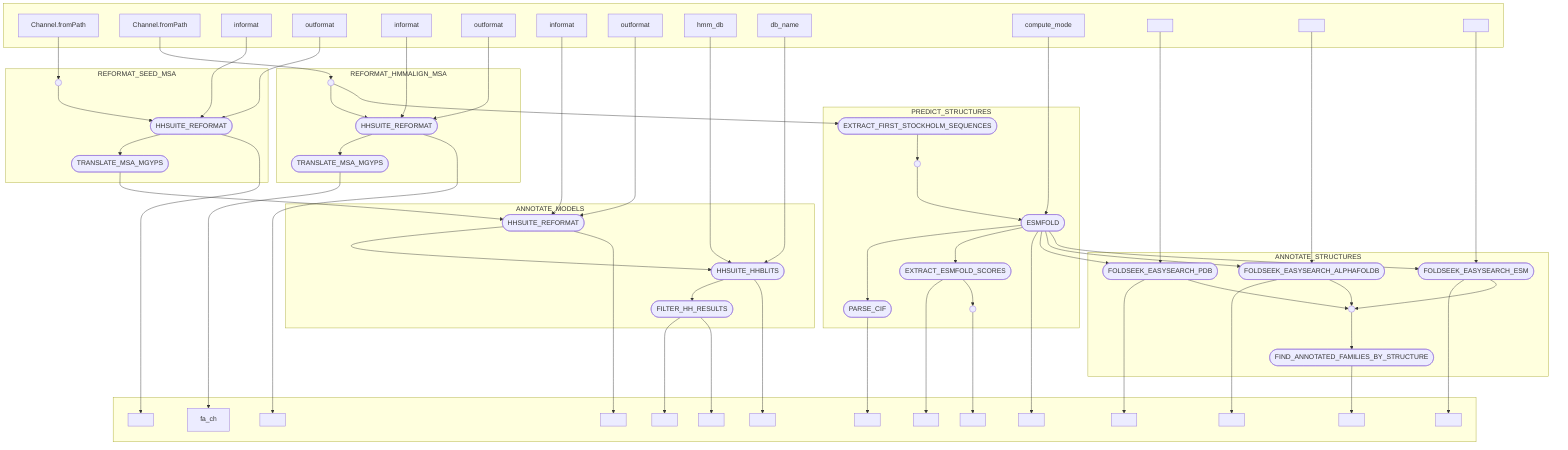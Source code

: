 flowchart TB
    subgraph " "
    v0["Channel.fromPath"]
    v2["Channel.fromPath"]
    v4["informat"]
    v5["outformat"]
    v9["informat"]
    v10["outformat"]
    v15["informat"]
    v16["outformat"]
    v19["hmm_db"]
    v20["db_name"]
    v29["compute_mode"]
    v45[" "]
    v48[" "]
    v51[" "]
    end
    subgraph REFORMAT_SEED_MSA
    v6([HHSUITE_REFORMAT])
    v8([TRANSLATE_MSA_MGYPS])
    v1(( ))
    end
    subgraph " "
    v7[" "]
    v12[" "]
    v14["fa_ch"]
    v18[" "]
    v22[" "]
    v24[" "]
    v25[" "]
    v31[" "]
    v33[" "]
    v36[" "]
    v38[" "]
    v47[" "]
    v50[" "]
    v53[" "]
    v59[" "]
    end
    subgraph REFORMAT_HMMALIGN_MSA
    v11([HHSUITE_REFORMAT])
    v13([TRANSLATE_MSA_MGYPS])
    v3(( ))
    end
    subgraph ANNOTATE_MODELS
    v17([HHSUITE_REFORMAT])
    v21([HHSUITE_HHBLITS])
    v23([FILTER_HH_RESULTS])
    end
    subgraph PREDICT_STRUCTURES
    v26([EXTRACT_FIRST_STOCKHOLM_SEQUENCES])
    v30([ESMFOLD])
    v32([EXTRACT_ESMFOLD_SCORES])
    v37([PARSE_CIF])
    v27(( ))
    v34(( ))
    end
    subgraph ANNOTATE_STRUCTURES
    v46([FOLDSEEK_EASYSEARCH_PDB])
    v49([FOLDSEEK_EASYSEARCH_ALPHAFOLDB])
    v52([FOLDSEEK_EASYSEARCH_ESM])
    v58([FIND_ANNOTATED_FAMILIES_BY_STRUCTURE])
    v54(( ))
    end
    v0 --> v1
    v2 --> v3
    v4 --> v6
    v5 --> v6
    v1 --> v6
    v6 --> v8
    v6 --> v7
    v8 --> v17
    v9 --> v11
    v10 --> v11
    v3 --> v11
    v11 --> v13
    v11 --> v12
    v13 --> v14
    v15 --> v17
    v16 --> v17
    v17 --> v21
    v17 --> v18
    v19 --> v21
    v20 --> v21
    v21 --> v23
    v21 --> v22
    v23 --> v25
    v23 --> v24
    v3 --> v26
    v26 --> v27
    v29 --> v30
    v27 --> v30
    v30 --> v37
    v30 --> v32
    v30 --> v31
    v30 --> v46
    v30 --> v49
    v30 --> v52
    v32 --> v33
    v32 --> v34
    v34 --> v36
    v37 --> v38
    v45 --> v46
    v46 --> v47
    v46 --> v54
    v48 --> v49
    v49 --> v50
    v49 --> v54
    v51 --> v52
    v52 --> v53
    v52 --> v54
    v54 --> v58
    v58 --> v59